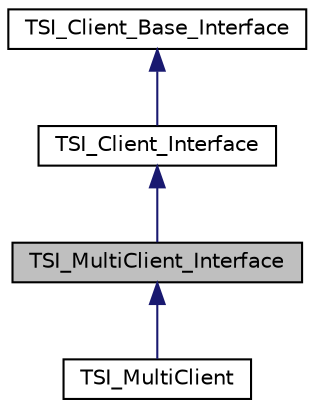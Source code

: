 digraph "TSI_MultiClient_Interface"
{
  edge [fontname="Helvetica",fontsize="10",labelfontname="Helvetica",labelfontsize="10"];
  node [fontname="Helvetica",fontsize="10",shape=record];
  Node0 [label="TSI_MultiClient_Interface",height=0.2,width=0.4,color="black", fillcolor="grey75", style="filled", fontcolor="black"];
  Node1 -> Node0 [dir="back",color="midnightblue",fontsize="10",style="solid",fontname="Helvetica"];
  Node1 [label="TSI_Client_Interface",height=0.2,width=0.4,color="black", fillcolor="white", style="filled",URL="$d2/d55/interface_t_s_i___client_1_1_t_s_i___client___interface.html"];
  Node2 -> Node1 [dir="back",color="midnightblue",fontsize="10",style="solid",fontname="Helvetica"];
  Node2 [label="TSI_Client_Base_Interface",height=0.2,width=0.4,color="black", fillcolor="white", style="filled",URL="$d0/da6/interface_t_s_i___client_1_1_t_s_i___client___base___interface.html"];
  Node0 -> Node3 [dir="back",color="midnightblue",fontsize="10",style="solid",fontname="Helvetica"];
  Node3 [label="TSI_MultiClient",height=0.2,width=0.4,color="black", fillcolor="white", style="filled",URL="$d3/df8/class_t_s_i___multi_client_1_1_t_s_i___multi_client.html"];
}
